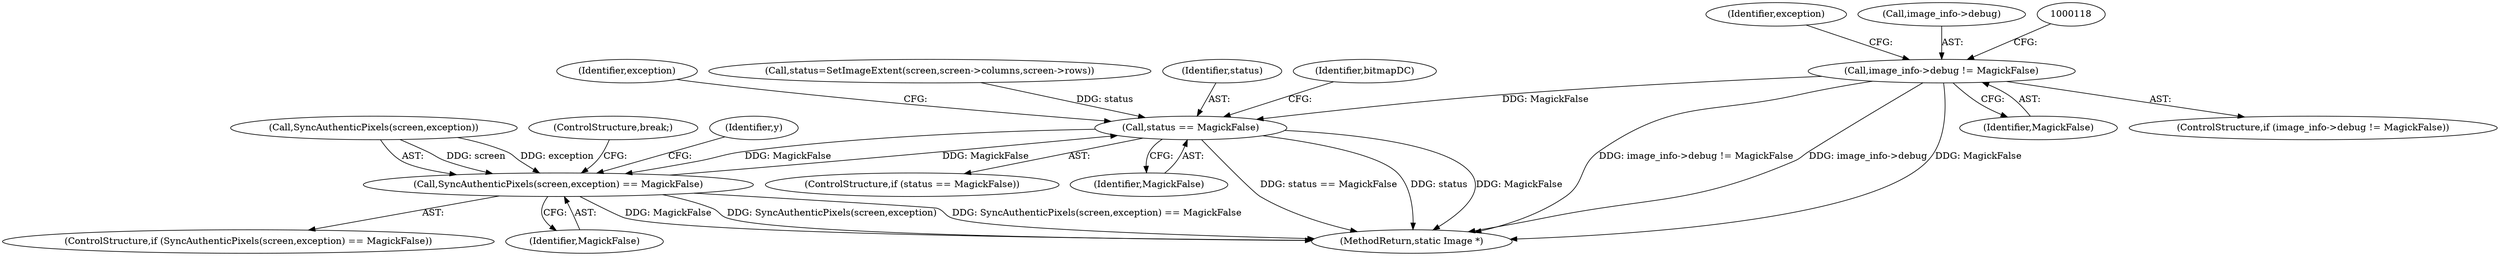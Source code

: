 digraph "0_ImageMagick_8c10b9247509c0484b55330458846115131ec2ae@pointer" {
"1000112" [label="(Call,image_info->debug != MagickFalse)"];
"1000269" [label="(Call,status == MagickFalse)"];
"1000505" [label="(Call,SyncAuthenticPixels(screen,exception) == MagickFalse)"];
"1000268" [label="(ControlStructure,if (status == MagickFalse))"];
"1000271" [label="(Identifier,MagickFalse)"];
"1000504" [label="(ControlStructure,if (SyncAuthenticPixels(screen,exception) == MagickFalse))"];
"1000274" [label="(Identifier,exception)"];
"1000258" [label="(Call,status=SetImageExtent(screen,screen->columns,screen->rows))"];
"1000506" [label="(Call,SyncAuthenticPixels(screen,exception))"];
"1000128" [label="(Identifier,exception)"];
"1000269" [label="(Call,status == MagickFalse)"];
"1000519" [label="(MethodReturn,static Image *)"];
"1000116" [label="(Identifier,MagickFalse)"];
"1000270" [label="(Identifier,status)"];
"1000111" [label="(ControlStructure,if (image_info->debug != MagickFalse))"];
"1000505" [label="(Call,SyncAuthenticPixels(screen,exception) == MagickFalse)"];
"1000509" [label="(Identifier,MagickFalse)"];
"1000113" [label="(Call,image_info->debug)"];
"1000510" [label="(ControlStructure,break;)"];
"1000445" [label="(Identifier,y)"];
"1000283" [label="(Identifier,bitmapDC)"];
"1000112" [label="(Call,image_info->debug != MagickFalse)"];
"1000112" -> "1000111"  [label="AST: "];
"1000112" -> "1000116"  [label="CFG: "];
"1000113" -> "1000112"  [label="AST: "];
"1000116" -> "1000112"  [label="AST: "];
"1000118" -> "1000112"  [label="CFG: "];
"1000128" -> "1000112"  [label="CFG: "];
"1000112" -> "1000519"  [label="DDG: image_info->debug != MagickFalse"];
"1000112" -> "1000519"  [label="DDG: image_info->debug"];
"1000112" -> "1000519"  [label="DDG: MagickFalse"];
"1000112" -> "1000269"  [label="DDG: MagickFalse"];
"1000269" -> "1000268"  [label="AST: "];
"1000269" -> "1000271"  [label="CFG: "];
"1000270" -> "1000269"  [label="AST: "];
"1000271" -> "1000269"  [label="AST: "];
"1000274" -> "1000269"  [label="CFG: "];
"1000283" -> "1000269"  [label="CFG: "];
"1000269" -> "1000519"  [label="DDG: status == MagickFalse"];
"1000269" -> "1000519"  [label="DDG: status"];
"1000269" -> "1000519"  [label="DDG: MagickFalse"];
"1000258" -> "1000269"  [label="DDG: status"];
"1000505" -> "1000269"  [label="DDG: MagickFalse"];
"1000269" -> "1000505"  [label="DDG: MagickFalse"];
"1000505" -> "1000504"  [label="AST: "];
"1000505" -> "1000509"  [label="CFG: "];
"1000506" -> "1000505"  [label="AST: "];
"1000509" -> "1000505"  [label="AST: "];
"1000510" -> "1000505"  [label="CFG: "];
"1000445" -> "1000505"  [label="CFG: "];
"1000505" -> "1000519"  [label="DDG: MagickFalse"];
"1000505" -> "1000519"  [label="DDG: SyncAuthenticPixels(screen,exception)"];
"1000505" -> "1000519"  [label="DDG: SyncAuthenticPixels(screen,exception) == MagickFalse"];
"1000506" -> "1000505"  [label="DDG: screen"];
"1000506" -> "1000505"  [label="DDG: exception"];
}
